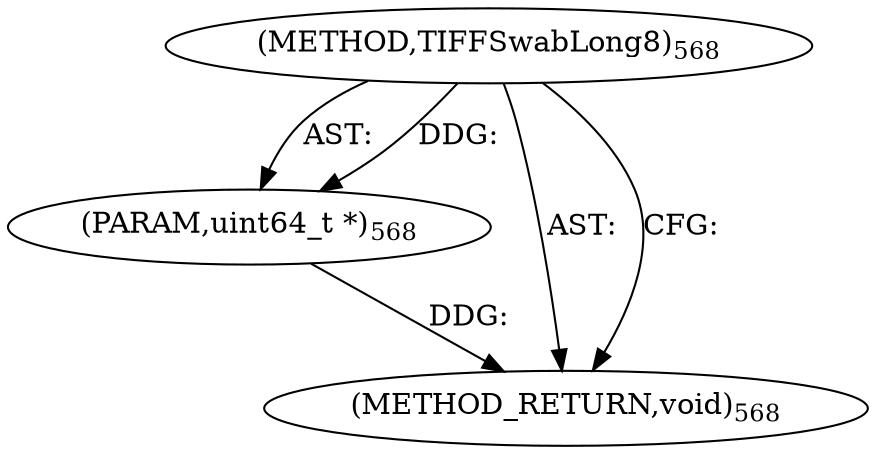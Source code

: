 digraph "TIFFSwabLong8" {  
"9213" [label = <(METHOD,TIFFSwabLong8)<SUB>568</SUB>> ]
"9214" [label = <(PARAM,uint64_t *)<SUB>568</SUB>> ]
"9215" [label = <(METHOD_RETURN,void)<SUB>568</SUB>> ]
  "9213" -> "9214"  [ label = "AST: "] 
  "9213" -> "9215"  [ label = "AST: "] 
  "9213" -> "9215"  [ label = "CFG: "] 
  "9214" -> "9215"  [ label = "DDG: "] 
  "9213" -> "9214"  [ label = "DDG: "] 
}
